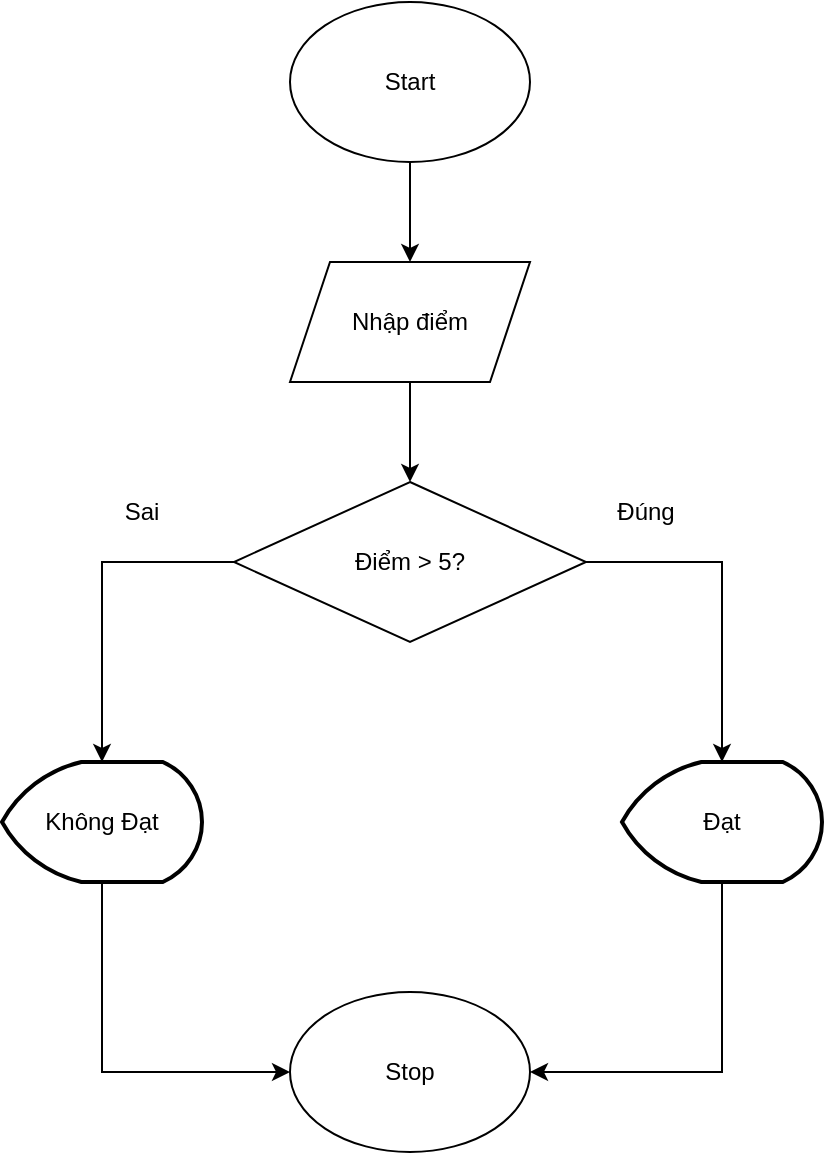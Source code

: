 <mxfile version="25.0.3">
  <diagram id="C5RBs43oDa-KdzZeNtuy" name="Page-1">
    <mxGraphModel dx="996" dy="567" grid="1" gridSize="10" guides="1" tooltips="1" connect="1" arrows="1" fold="1" page="1" pageScale="1" pageWidth="827" pageHeight="1169" math="0" shadow="0">
      <root>
        <mxCell id="WIyWlLk6GJQsqaUBKTNV-0" />
        <mxCell id="WIyWlLk6GJQsqaUBKTNV-1" parent="WIyWlLk6GJQsqaUBKTNV-0" />
        <mxCell id="P_T37lrUQe3cxXNVHMyg-3" value="" style="edgeStyle=orthogonalEdgeStyle;rounded=0;orthogonalLoop=1;jettySize=auto;html=1;" edge="1" parent="WIyWlLk6GJQsqaUBKTNV-1" source="P_T37lrUQe3cxXNVHMyg-0" target="P_T37lrUQe3cxXNVHMyg-2">
          <mxGeometry relative="1" as="geometry" />
        </mxCell>
        <mxCell id="P_T37lrUQe3cxXNVHMyg-0" value="Start" style="ellipse;whiteSpace=wrap;html=1;" vertex="1" parent="WIyWlLk6GJQsqaUBKTNV-1">
          <mxGeometry x="354" y="10" width="120" height="80" as="geometry" />
        </mxCell>
        <mxCell id="P_T37lrUQe3cxXNVHMyg-1" value="Stop" style="ellipse;whiteSpace=wrap;html=1;" vertex="1" parent="WIyWlLk6GJQsqaUBKTNV-1">
          <mxGeometry x="354" y="505" width="120" height="80" as="geometry" />
        </mxCell>
        <mxCell id="P_T37lrUQe3cxXNVHMyg-5" value="" style="edgeStyle=orthogonalEdgeStyle;rounded=0;orthogonalLoop=1;jettySize=auto;html=1;" edge="1" parent="WIyWlLk6GJQsqaUBKTNV-1" source="P_T37lrUQe3cxXNVHMyg-2" target="P_T37lrUQe3cxXNVHMyg-4">
          <mxGeometry relative="1" as="geometry" />
        </mxCell>
        <mxCell id="P_T37lrUQe3cxXNVHMyg-2" value="Nhập điểm" style="shape=parallelogram;perimeter=parallelogramPerimeter;whiteSpace=wrap;html=1;fixedSize=1;" vertex="1" parent="WIyWlLk6GJQsqaUBKTNV-1">
          <mxGeometry x="354" y="140" width="120" height="60" as="geometry" />
        </mxCell>
        <mxCell id="P_T37lrUQe3cxXNVHMyg-4" value="Điểm &amp;gt; 5?" style="rhombus;whiteSpace=wrap;html=1;" vertex="1" parent="WIyWlLk6GJQsqaUBKTNV-1">
          <mxGeometry x="326" y="250" width="176" height="80" as="geometry" />
        </mxCell>
        <mxCell id="P_T37lrUQe3cxXNVHMyg-11" style="edgeStyle=orthogonalEdgeStyle;rounded=0;orthogonalLoop=1;jettySize=auto;html=1;exitX=0.5;exitY=1;exitDx=0;exitDy=0;exitPerimeter=0;entryX=0;entryY=0.5;entryDx=0;entryDy=0;" edge="1" parent="WIyWlLk6GJQsqaUBKTNV-1" source="P_T37lrUQe3cxXNVHMyg-6" target="P_T37lrUQe3cxXNVHMyg-1">
          <mxGeometry relative="1" as="geometry" />
        </mxCell>
        <mxCell id="P_T37lrUQe3cxXNVHMyg-6" value="Không Đạt" style="strokeWidth=2;html=1;shape=mxgraph.flowchart.display;whiteSpace=wrap;" vertex="1" parent="WIyWlLk6GJQsqaUBKTNV-1">
          <mxGeometry x="210" y="390" width="100" height="60" as="geometry" />
        </mxCell>
        <mxCell id="P_T37lrUQe3cxXNVHMyg-10" style="edgeStyle=orthogonalEdgeStyle;rounded=0;orthogonalLoop=1;jettySize=auto;html=1;exitX=0.5;exitY=1;exitDx=0;exitDy=0;exitPerimeter=0;entryX=1;entryY=0.5;entryDx=0;entryDy=0;" edge="1" parent="WIyWlLk6GJQsqaUBKTNV-1" source="P_T37lrUQe3cxXNVHMyg-7" target="P_T37lrUQe3cxXNVHMyg-1">
          <mxGeometry relative="1" as="geometry" />
        </mxCell>
        <mxCell id="P_T37lrUQe3cxXNVHMyg-7" value="Đạt" style="strokeWidth=2;html=1;shape=mxgraph.flowchart.display;whiteSpace=wrap;" vertex="1" parent="WIyWlLk6GJQsqaUBKTNV-1">
          <mxGeometry x="520" y="390" width="100" height="60" as="geometry" />
        </mxCell>
        <mxCell id="P_T37lrUQe3cxXNVHMyg-8" style="edgeStyle=orthogonalEdgeStyle;rounded=0;orthogonalLoop=1;jettySize=auto;html=1;exitX=0;exitY=0.5;exitDx=0;exitDy=0;entryX=0.5;entryY=0;entryDx=0;entryDy=0;entryPerimeter=0;" edge="1" parent="WIyWlLk6GJQsqaUBKTNV-1" source="P_T37lrUQe3cxXNVHMyg-4" target="P_T37lrUQe3cxXNVHMyg-6">
          <mxGeometry relative="1" as="geometry" />
        </mxCell>
        <mxCell id="P_T37lrUQe3cxXNVHMyg-9" style="edgeStyle=orthogonalEdgeStyle;rounded=0;orthogonalLoop=1;jettySize=auto;html=1;exitX=1;exitY=0.5;exitDx=0;exitDy=0;entryX=0.5;entryY=0;entryDx=0;entryDy=0;entryPerimeter=0;" edge="1" parent="WIyWlLk6GJQsqaUBKTNV-1" source="P_T37lrUQe3cxXNVHMyg-4" target="P_T37lrUQe3cxXNVHMyg-7">
          <mxGeometry relative="1" as="geometry" />
        </mxCell>
        <mxCell id="P_T37lrUQe3cxXNVHMyg-12" value="Sai" style="text;html=1;align=center;verticalAlign=middle;whiteSpace=wrap;rounded=0;" vertex="1" parent="WIyWlLk6GJQsqaUBKTNV-1">
          <mxGeometry x="250" y="250" width="60" height="30" as="geometry" />
        </mxCell>
        <mxCell id="P_T37lrUQe3cxXNVHMyg-13" value="Đúng" style="text;html=1;align=center;verticalAlign=middle;whiteSpace=wrap;rounded=0;" vertex="1" parent="WIyWlLk6GJQsqaUBKTNV-1">
          <mxGeometry x="502" y="250" width="60" height="30" as="geometry" />
        </mxCell>
      </root>
    </mxGraphModel>
  </diagram>
</mxfile>

